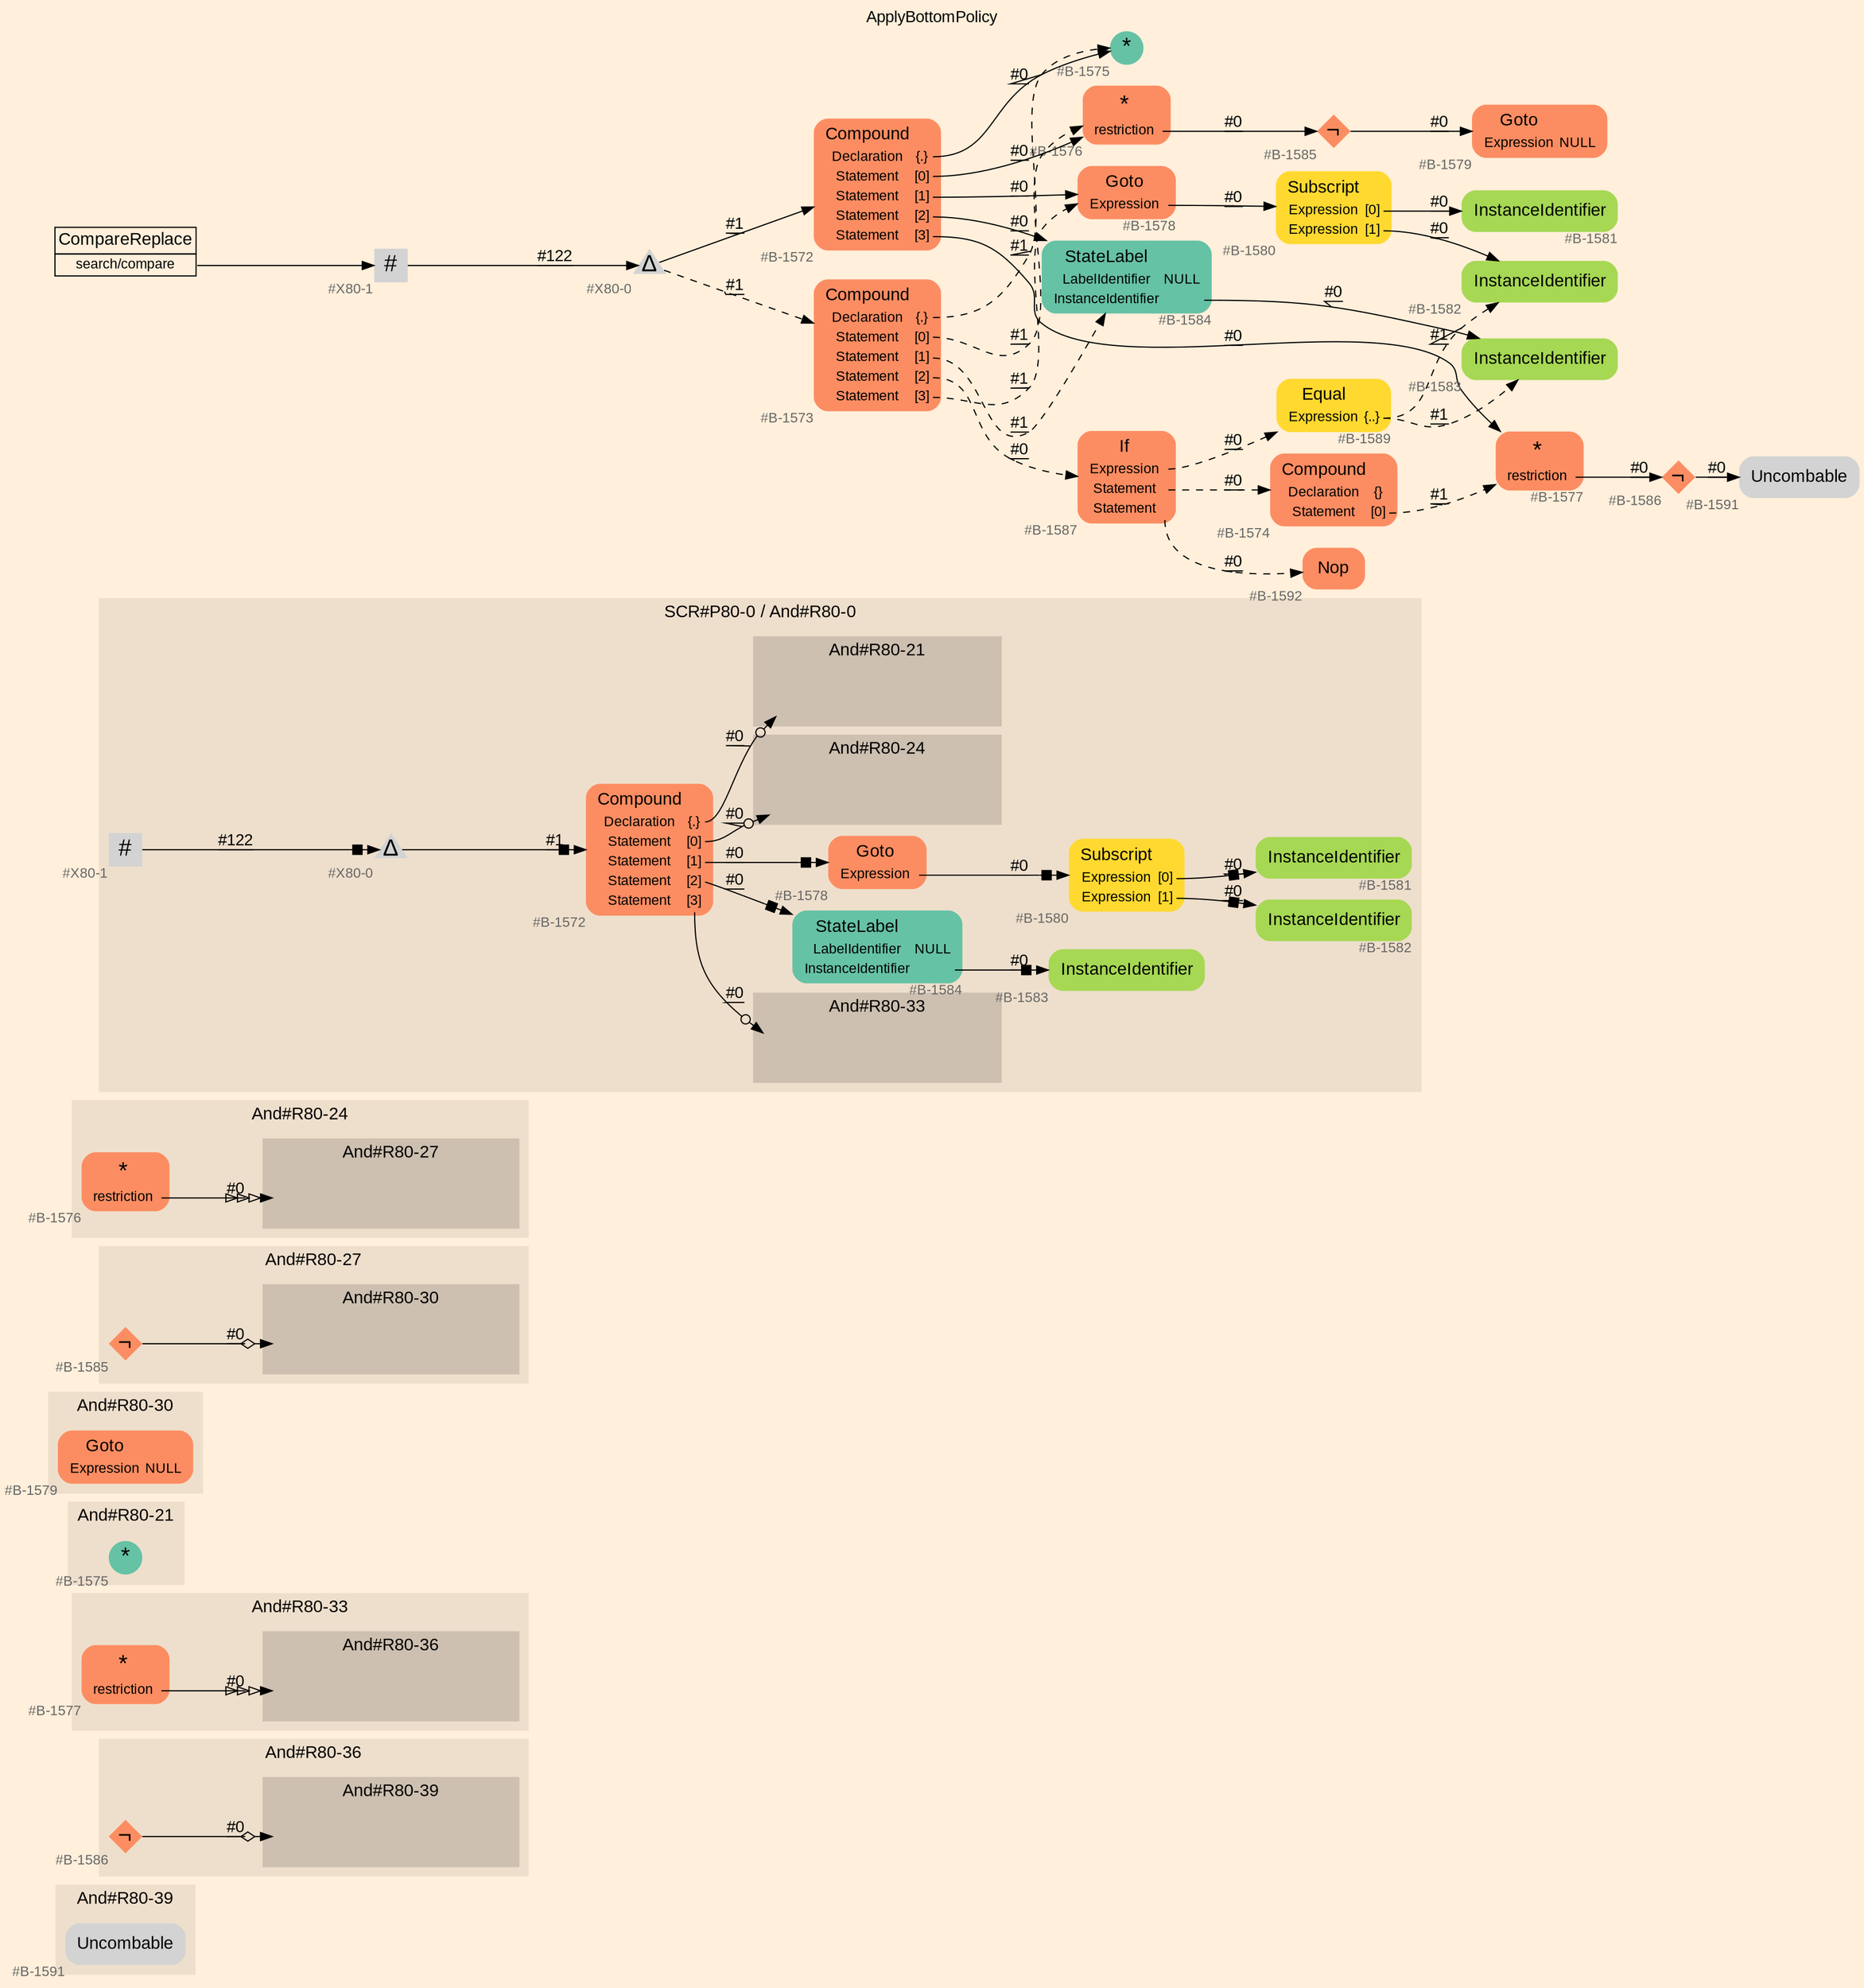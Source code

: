 digraph "ApplyBottomPolicy" {
label = "ApplyBottomPolicy"
labelloc = t
graph [
    rankdir = "LR"
    ranksep = 0.3
    bgcolor = antiquewhite1
    color = black
    fontcolor = black
    fontname = "Arial"
];
node [
    fontname = "Arial"
];
edge [
    fontname = "Arial"
];

// -------------------- figure And#R80-39 --------------------
// -------- region And#R80-39 ----------
subgraph "clusterAnd#R80-39" {
    label = "And#R80-39"
    style = "filled"
    color = antiquewhite2
    fontsize = "15"
    // -------- block And#R80-39/#B-1591 ----------
    "And#R80-39/#B-1591" [
        xlabel = "#B-1591"
        fontsize = "12"
        fontcolor = grey40
        shape = "plaintext"
        label = <<TABLE BORDER="0" CELLBORDER="0" CELLSPACING="0">
         <TR><TD><FONT COLOR="black" POINT-SIZE="15">Uncombable</FONT></TD></TR>
        </TABLE>>
        style = "rounded,filled"
    ];
    
}


// -------------------- figure And#R80-36 --------------------
// -------- region And#R80-36 ----------
subgraph "clusterAnd#R80-36" {
    label = "And#R80-36"
    style = "filled"
    color = antiquewhite2
    fontsize = "15"
    // -------- block And#R80-36/#B-1586 ----------
    "And#R80-36/#B-1586" [
        fillcolor = "/set28/2"
        xlabel = "#B-1586"
        fontsize = "12"
        fontcolor = grey40
        shape = "diamond"
        label = <<FONT COLOR="black" POINT-SIZE="20">¬</FONT>>
        style = "filled"
        penwidth = 0.0
        fixedsize = true
        width = 0.4
        height = 0.4
    ];
    
    // -------- region And#R80-36/And#R80-39 ----------
    subgraph "clusterAnd#R80-36/And#R80-39" {
        label = "And#R80-39"
        style = "filled"
        color = antiquewhite3
        fontsize = "15"
        // -------- block And#R80-36/And#R80-39/#B-1591 ----------
        "And#R80-36/And#R80-39/#B-1591" [
            xlabel = "#B-1591"
            fontsize = "12"
            fontcolor = grey40
            shape = "none"
            style = "invisible"
        ];
        
    }
    
}

"And#R80-36/#B-1586" -> "And#R80-36/And#R80-39/#B-1591" [
    arrowhead="normalnoneodiamond"
    label = "#0"
    decorate = true
    color = black
    fontcolor = black
];


// -------------------- figure And#R80-33 --------------------
// -------- region And#R80-33 ----------
subgraph "clusterAnd#R80-33" {
    label = "And#R80-33"
    style = "filled"
    color = antiquewhite2
    fontsize = "15"
    // -------- block And#R80-33/#B-1577 ----------
    "And#R80-33/#B-1577" [
        fillcolor = "/set28/2"
        xlabel = "#B-1577"
        fontsize = "12"
        fontcolor = grey40
        shape = "plaintext"
        label = <<TABLE BORDER="0" CELLBORDER="0" CELLSPACING="0">
         <TR><TD><FONT COLOR="black" POINT-SIZE="20">*</FONT></TD></TR>
         <TR><TD><FONT COLOR="black" POINT-SIZE="12">restriction</FONT></TD><TD PORT="port0"></TD></TR>
        </TABLE>>
        style = "rounded,filled"
    ];
    
    // -------- region And#R80-33/And#R80-36 ----------
    subgraph "clusterAnd#R80-33/And#R80-36" {
        label = "And#R80-36"
        style = "filled"
        color = antiquewhite3
        fontsize = "15"
        // -------- block And#R80-33/And#R80-36/#B-1586 ----------
        "And#R80-33/And#R80-36/#B-1586" [
            fillcolor = "/set28/2"
            xlabel = "#B-1586"
            fontsize = "12"
            fontcolor = grey40
            shape = "none"
            style = "invisible"
        ];
        
    }
    
}

"And#R80-33/#B-1577":port0 -> "And#R80-33/And#R80-36/#B-1586" [
    arrowhead="normalonormalonormalonormal"
    label = "#0"
    decorate = true
    color = black
    fontcolor = black
];


// -------------------- figure And#R80-21 --------------------
// -------- region And#R80-21 ----------
subgraph "clusterAnd#R80-21" {
    label = "And#R80-21"
    style = "filled"
    color = antiquewhite2
    fontsize = "15"
    // -------- block And#R80-21/#B-1575 ----------
    "And#R80-21/#B-1575" [
        fillcolor = "/set28/1"
        xlabel = "#B-1575"
        fontsize = "12"
        fontcolor = grey40
        shape = "circle"
        label = <<FONT COLOR="black" POINT-SIZE="20">*</FONT>>
        style = "filled"
        penwidth = 0.0
        fixedsize = true
        width = 0.4
        height = 0.4
    ];
    
}


// -------------------- figure And#R80-30 --------------------
// -------- region And#R80-30 ----------
subgraph "clusterAnd#R80-30" {
    label = "And#R80-30"
    style = "filled"
    color = antiquewhite2
    fontsize = "15"
    // -------- block And#R80-30/#B-1579 ----------
    "And#R80-30/#B-1579" [
        fillcolor = "/set28/2"
        xlabel = "#B-1579"
        fontsize = "12"
        fontcolor = grey40
        shape = "plaintext"
        label = <<TABLE BORDER="0" CELLBORDER="0" CELLSPACING="0">
         <TR><TD><FONT COLOR="black" POINT-SIZE="15">Goto</FONT></TD></TR>
         <TR><TD><FONT COLOR="black" POINT-SIZE="12">Expression</FONT></TD><TD PORT="port0"><FONT COLOR="black" POINT-SIZE="12">NULL</FONT></TD></TR>
        </TABLE>>
        style = "rounded,filled"
    ];
    
}


// -------------------- figure And#R80-27 --------------------
// -------- region And#R80-27 ----------
subgraph "clusterAnd#R80-27" {
    label = "And#R80-27"
    style = "filled"
    color = antiquewhite2
    fontsize = "15"
    // -------- block And#R80-27/#B-1585 ----------
    "And#R80-27/#B-1585" [
        fillcolor = "/set28/2"
        xlabel = "#B-1585"
        fontsize = "12"
        fontcolor = grey40
        shape = "diamond"
        label = <<FONT COLOR="black" POINT-SIZE="20">¬</FONT>>
        style = "filled"
        penwidth = 0.0
        fixedsize = true
        width = 0.4
        height = 0.4
    ];
    
    // -------- region And#R80-27/And#R80-30 ----------
    subgraph "clusterAnd#R80-27/And#R80-30" {
        label = "And#R80-30"
        style = "filled"
        color = antiquewhite3
        fontsize = "15"
        // -------- block And#R80-27/And#R80-30/#B-1579 ----------
        "And#R80-27/And#R80-30/#B-1579" [
            fillcolor = "/set28/2"
            xlabel = "#B-1579"
            fontsize = "12"
            fontcolor = grey40
            shape = "none"
            style = "invisible"
        ];
        
    }
    
}

"And#R80-27/#B-1585" -> "And#R80-27/And#R80-30/#B-1579" [
    arrowhead="normalnoneodiamond"
    label = "#0"
    decorate = true
    color = black
    fontcolor = black
];


// -------------------- figure And#R80-24 --------------------
// -------- region And#R80-24 ----------
subgraph "clusterAnd#R80-24" {
    label = "And#R80-24"
    style = "filled"
    color = antiquewhite2
    fontsize = "15"
    // -------- block And#R80-24/#B-1576 ----------
    "And#R80-24/#B-1576" [
        fillcolor = "/set28/2"
        xlabel = "#B-1576"
        fontsize = "12"
        fontcolor = grey40
        shape = "plaintext"
        label = <<TABLE BORDER="0" CELLBORDER="0" CELLSPACING="0">
         <TR><TD><FONT COLOR="black" POINT-SIZE="20">*</FONT></TD></TR>
         <TR><TD><FONT COLOR="black" POINT-SIZE="12">restriction</FONT></TD><TD PORT="port0"></TD></TR>
        </TABLE>>
        style = "rounded,filled"
    ];
    
    // -------- region And#R80-24/And#R80-27 ----------
    subgraph "clusterAnd#R80-24/And#R80-27" {
        label = "And#R80-27"
        style = "filled"
        color = antiquewhite3
        fontsize = "15"
        // -------- block And#R80-24/And#R80-27/#B-1585 ----------
        "And#R80-24/And#R80-27/#B-1585" [
            fillcolor = "/set28/2"
            xlabel = "#B-1585"
            fontsize = "12"
            fontcolor = grey40
            shape = "none"
            style = "invisible"
        ];
        
    }
    
}

"And#R80-24/#B-1576":port0 -> "And#R80-24/And#R80-27/#B-1585" [
    arrowhead="normalonormalonormalonormal"
    label = "#0"
    decorate = true
    color = black
    fontcolor = black
];


// -------------------- figure And#R80-0 --------------------
// -------- region And#R80-0 ----------
subgraph "clusterAnd#R80-0" {
    label = "SCR#P80-0 / And#R80-0"
    style = "filled"
    color = antiquewhite2
    fontsize = "15"
    // -------- block And#R80-0/#B-1572 ----------
    "And#R80-0/#B-1572" [
        fillcolor = "/set28/2"
        xlabel = "#B-1572"
        fontsize = "12"
        fontcolor = grey40
        shape = "plaintext"
        label = <<TABLE BORDER="0" CELLBORDER="0" CELLSPACING="0">
         <TR><TD><FONT COLOR="black" POINT-SIZE="15">Compound</FONT></TD></TR>
         <TR><TD><FONT COLOR="black" POINT-SIZE="12">Declaration</FONT></TD><TD PORT="port0"><FONT COLOR="black" POINT-SIZE="12">{.}</FONT></TD></TR>
         <TR><TD><FONT COLOR="black" POINT-SIZE="12">Statement</FONT></TD><TD PORT="port1"><FONT COLOR="black" POINT-SIZE="12">[0]</FONT></TD></TR>
         <TR><TD><FONT COLOR="black" POINT-SIZE="12">Statement</FONT></TD><TD PORT="port2"><FONT COLOR="black" POINT-SIZE="12">[1]</FONT></TD></TR>
         <TR><TD><FONT COLOR="black" POINT-SIZE="12">Statement</FONT></TD><TD PORT="port3"><FONT COLOR="black" POINT-SIZE="12">[2]</FONT></TD></TR>
         <TR><TD><FONT COLOR="black" POINT-SIZE="12">Statement</FONT></TD><TD PORT="port4"><FONT COLOR="black" POINT-SIZE="12">[3]</FONT></TD></TR>
        </TABLE>>
        style = "rounded,filled"
    ];
    
    // -------- block And#R80-0/#B-1578 ----------
    "And#R80-0/#B-1578" [
        fillcolor = "/set28/2"
        xlabel = "#B-1578"
        fontsize = "12"
        fontcolor = grey40
        shape = "plaintext"
        label = <<TABLE BORDER="0" CELLBORDER="0" CELLSPACING="0">
         <TR><TD><FONT COLOR="black" POINT-SIZE="15">Goto</FONT></TD></TR>
         <TR><TD><FONT COLOR="black" POINT-SIZE="12">Expression</FONT></TD><TD PORT="port0"></TD></TR>
        </TABLE>>
        style = "rounded,filled"
    ];
    
    // -------- block And#R80-0/#B-1580 ----------
    "And#R80-0/#B-1580" [
        fillcolor = "/set28/6"
        xlabel = "#B-1580"
        fontsize = "12"
        fontcolor = grey40
        shape = "plaintext"
        label = <<TABLE BORDER="0" CELLBORDER="0" CELLSPACING="0">
         <TR><TD><FONT COLOR="black" POINT-SIZE="15">Subscript</FONT></TD></TR>
         <TR><TD><FONT COLOR="black" POINT-SIZE="12">Expression</FONT></TD><TD PORT="port0"><FONT COLOR="black" POINT-SIZE="12">[0]</FONT></TD></TR>
         <TR><TD><FONT COLOR="black" POINT-SIZE="12">Expression</FONT></TD><TD PORT="port1"><FONT COLOR="black" POINT-SIZE="12">[1]</FONT></TD></TR>
        </TABLE>>
        style = "rounded,filled"
    ];
    
    // -------- block And#R80-0/#B-1581 ----------
    "And#R80-0/#B-1581" [
        fillcolor = "/set28/5"
        xlabel = "#B-1581"
        fontsize = "12"
        fontcolor = grey40
        shape = "plaintext"
        label = <<TABLE BORDER="0" CELLBORDER="0" CELLSPACING="0">
         <TR><TD><FONT COLOR="black" POINT-SIZE="15">InstanceIdentifier</FONT></TD></TR>
        </TABLE>>
        style = "rounded,filled"
    ];
    
    // -------- block And#R80-0/#B-1582 ----------
    "And#R80-0/#B-1582" [
        fillcolor = "/set28/5"
        xlabel = "#B-1582"
        fontsize = "12"
        fontcolor = grey40
        shape = "plaintext"
        label = <<TABLE BORDER="0" CELLBORDER="0" CELLSPACING="0">
         <TR><TD><FONT COLOR="black" POINT-SIZE="15">InstanceIdentifier</FONT></TD></TR>
        </TABLE>>
        style = "rounded,filled"
    ];
    
    // -------- block And#R80-0/#B-1583 ----------
    "And#R80-0/#B-1583" [
        fillcolor = "/set28/5"
        xlabel = "#B-1583"
        fontsize = "12"
        fontcolor = grey40
        shape = "plaintext"
        label = <<TABLE BORDER="0" CELLBORDER="0" CELLSPACING="0">
         <TR><TD><FONT COLOR="black" POINT-SIZE="15">InstanceIdentifier</FONT></TD></TR>
        </TABLE>>
        style = "rounded,filled"
    ];
    
    // -------- block And#R80-0/#B-1584 ----------
    "And#R80-0/#B-1584" [
        fillcolor = "/set28/1"
        xlabel = "#B-1584"
        fontsize = "12"
        fontcolor = grey40
        shape = "plaintext"
        label = <<TABLE BORDER="0" CELLBORDER="0" CELLSPACING="0">
         <TR><TD><FONT COLOR="black" POINT-SIZE="15">StateLabel</FONT></TD></TR>
         <TR><TD><FONT COLOR="black" POINT-SIZE="12">LabelIdentifier</FONT></TD><TD PORT="port0"><FONT COLOR="black" POINT-SIZE="12">NULL</FONT></TD></TR>
         <TR><TD><FONT COLOR="black" POINT-SIZE="12">InstanceIdentifier</FONT></TD><TD PORT="port1"></TD></TR>
        </TABLE>>
        style = "rounded,filled"
    ];
    
    // -------- block And#R80-0/#X80-0 ----------
    "And#R80-0/#X80-0" [
        xlabel = "#X80-0"
        fontsize = "12"
        fontcolor = grey40
        shape = "triangle"
        label = <<FONT COLOR="black" POINT-SIZE="20">Δ</FONT>>
        style = "filled"
        penwidth = 0.0
        fixedsize = true
        width = 0.4
        height = 0.4
    ];
    
    // -------- block And#R80-0/#X80-1 ----------
    "And#R80-0/#X80-1" [
        xlabel = "#X80-1"
        fontsize = "12"
        fontcolor = grey40
        shape = "square"
        label = <<FONT COLOR="black" POINT-SIZE="20">#</FONT>>
        style = "filled"
        penwidth = 0.0
        fixedsize = true
        width = 0.4
        height = 0.4
    ];
    
    // -------- region And#R80-0/And#R80-24 ----------
    subgraph "clusterAnd#R80-0/And#R80-24" {
        label = "And#R80-24"
        style = "filled"
        color = antiquewhite3
        fontsize = "15"
        // -------- block And#R80-0/And#R80-24/#B-1576 ----------
        "And#R80-0/And#R80-24/#B-1576" [
            fillcolor = "/set28/2"
            xlabel = "#B-1576"
            fontsize = "12"
            fontcolor = grey40
            shape = "none"
            style = "invisible"
        ];
        
    }
    
    // -------- region And#R80-0/And#R80-21 ----------
    subgraph "clusterAnd#R80-0/And#R80-21" {
        label = "And#R80-21"
        style = "filled"
        color = antiquewhite3
        fontsize = "15"
        // -------- block And#R80-0/And#R80-21/#B-1575 ----------
        "And#R80-0/And#R80-21/#B-1575" [
            fillcolor = "/set28/1"
            xlabel = "#B-1575"
            fontsize = "12"
            fontcolor = grey40
            shape = "none"
            style = "invisible"
        ];
        
    }
    
    // -------- region And#R80-0/And#R80-33 ----------
    subgraph "clusterAnd#R80-0/And#R80-33" {
        label = "And#R80-33"
        style = "filled"
        color = antiquewhite3
        fontsize = "15"
        // -------- block And#R80-0/And#R80-33/#B-1577 ----------
        "And#R80-0/And#R80-33/#B-1577" [
            fillcolor = "/set28/2"
            xlabel = "#B-1577"
            fontsize = "12"
            fontcolor = grey40
            shape = "none"
            style = "invisible"
        ];
        
    }
    
}

"And#R80-0/#B-1572":port0 -> "And#R80-0/And#R80-21/#B-1575" [
    arrowhead="normalnoneodot"
    label = "#0"
    decorate = true
    color = black
    fontcolor = black
];

"And#R80-0/#B-1572":port1 -> "And#R80-0/And#R80-24/#B-1576" [
    arrowhead="normalnoneodot"
    label = "#0"
    decorate = true
    color = black
    fontcolor = black
];

"And#R80-0/#B-1572":port2 -> "And#R80-0/#B-1578" [
    arrowhead="normalnonebox"
    label = "#0"
    decorate = true
    color = black
    fontcolor = black
];

"And#R80-0/#B-1572":port3 -> "And#R80-0/#B-1584" [
    arrowhead="normalnonebox"
    label = "#0"
    decorate = true
    color = black
    fontcolor = black
];

"And#R80-0/#B-1572":port4 -> "And#R80-0/And#R80-33/#B-1577" [
    arrowhead="normalnoneodot"
    label = "#0"
    decorate = true
    color = black
    fontcolor = black
];

"And#R80-0/#B-1578":port0 -> "And#R80-0/#B-1580" [
    arrowhead="normalnonebox"
    label = "#0"
    decorate = true
    color = black
    fontcolor = black
];

"And#R80-0/#B-1580":port0 -> "And#R80-0/#B-1581" [
    arrowhead="normalnonebox"
    label = "#0"
    decorate = true
    color = black
    fontcolor = black
];

"And#R80-0/#B-1580":port1 -> "And#R80-0/#B-1582" [
    arrowhead="normalnonebox"
    label = "#0"
    decorate = true
    color = black
    fontcolor = black
];

"And#R80-0/#B-1584":port1 -> "And#R80-0/#B-1583" [
    arrowhead="normalnonebox"
    label = "#0"
    decorate = true
    color = black
    fontcolor = black
];

"And#R80-0/#X80-0" -> "And#R80-0/#B-1572" [
    arrowhead="normalnonebox"
    label = "#1"
    decorate = true
    color = black
    fontcolor = black
];

"And#R80-0/#X80-1" -> "And#R80-0/#X80-0" [
    arrowhead="normalnonebox"
    label = "#122"
    decorate = true
    color = black
    fontcolor = black
];


// -------------------- transformation figure --------------------
// -------- block CR#X80-2 ----------
"CR#X80-2" [
    fillcolor = antiquewhite1
    fontsize = "12"
    fontcolor = grey40
    shape = "plaintext"
    label = <<TABLE BORDER="0" CELLBORDER="1" CELLSPACING="0">
     <TR><TD><FONT COLOR="black" POINT-SIZE="15">CompareReplace</FONT></TD></TR>
     <TR><TD PORT="port0"><FONT COLOR="black" POINT-SIZE="12">search/compare</FONT></TD></TR>
    </TABLE>>
    style = "filled"
    color = black
];

// -------- block #X80-1 ----------
"#X80-1" [
    xlabel = "#X80-1"
    fontsize = "12"
    fontcolor = grey40
    shape = "square"
    label = <<FONT COLOR="black" POINT-SIZE="20">#</FONT>>
    style = "filled"
    penwidth = 0.0
    fixedsize = true
    width = 0.4
    height = 0.4
];

// -------- block #X80-0 ----------
"#X80-0" [
    xlabel = "#X80-0"
    fontsize = "12"
    fontcolor = grey40
    shape = "triangle"
    label = <<FONT COLOR="black" POINT-SIZE="20">Δ</FONT>>
    style = "filled"
    penwidth = 0.0
    fixedsize = true
    width = 0.4
    height = 0.4
];

// -------- block #B-1572 ----------
"#B-1572" [
    fillcolor = "/set28/2"
    xlabel = "#B-1572"
    fontsize = "12"
    fontcolor = grey40
    shape = "plaintext"
    label = <<TABLE BORDER="0" CELLBORDER="0" CELLSPACING="0">
     <TR><TD><FONT COLOR="black" POINT-SIZE="15">Compound</FONT></TD></TR>
     <TR><TD><FONT COLOR="black" POINT-SIZE="12">Declaration</FONT></TD><TD PORT="port0"><FONT COLOR="black" POINT-SIZE="12">{.}</FONT></TD></TR>
     <TR><TD><FONT COLOR="black" POINT-SIZE="12">Statement</FONT></TD><TD PORT="port1"><FONT COLOR="black" POINT-SIZE="12">[0]</FONT></TD></TR>
     <TR><TD><FONT COLOR="black" POINT-SIZE="12">Statement</FONT></TD><TD PORT="port2"><FONT COLOR="black" POINT-SIZE="12">[1]</FONT></TD></TR>
     <TR><TD><FONT COLOR="black" POINT-SIZE="12">Statement</FONT></TD><TD PORT="port3"><FONT COLOR="black" POINT-SIZE="12">[2]</FONT></TD></TR>
     <TR><TD><FONT COLOR="black" POINT-SIZE="12">Statement</FONT></TD><TD PORT="port4"><FONT COLOR="black" POINT-SIZE="12">[3]</FONT></TD></TR>
    </TABLE>>
    style = "rounded,filled"
];

// -------- block #B-1575 ----------
"#B-1575" [
    fillcolor = "/set28/1"
    xlabel = "#B-1575"
    fontsize = "12"
    fontcolor = grey40
    shape = "circle"
    label = <<FONT COLOR="black" POINT-SIZE="20">*</FONT>>
    style = "filled"
    penwidth = 0.0
    fixedsize = true
    width = 0.4
    height = 0.4
];

// -------- block #B-1576 ----------
"#B-1576" [
    fillcolor = "/set28/2"
    xlabel = "#B-1576"
    fontsize = "12"
    fontcolor = grey40
    shape = "plaintext"
    label = <<TABLE BORDER="0" CELLBORDER="0" CELLSPACING="0">
     <TR><TD><FONT COLOR="black" POINT-SIZE="20">*</FONT></TD></TR>
     <TR><TD><FONT COLOR="black" POINT-SIZE="12">restriction</FONT></TD><TD PORT="port0"></TD></TR>
    </TABLE>>
    style = "rounded,filled"
];

// -------- block #B-1585 ----------
"#B-1585" [
    fillcolor = "/set28/2"
    xlabel = "#B-1585"
    fontsize = "12"
    fontcolor = grey40
    shape = "diamond"
    label = <<FONT COLOR="black" POINT-SIZE="20">¬</FONT>>
    style = "filled"
    penwidth = 0.0
    fixedsize = true
    width = 0.4
    height = 0.4
];

// -------- block #B-1579 ----------
"#B-1579" [
    fillcolor = "/set28/2"
    xlabel = "#B-1579"
    fontsize = "12"
    fontcolor = grey40
    shape = "plaintext"
    label = <<TABLE BORDER="0" CELLBORDER="0" CELLSPACING="0">
     <TR><TD><FONT COLOR="black" POINT-SIZE="15">Goto</FONT></TD></TR>
     <TR><TD><FONT COLOR="black" POINT-SIZE="12">Expression</FONT></TD><TD PORT="port0"><FONT COLOR="black" POINT-SIZE="12">NULL</FONT></TD></TR>
    </TABLE>>
    style = "rounded,filled"
];

// -------- block #B-1578 ----------
"#B-1578" [
    fillcolor = "/set28/2"
    xlabel = "#B-1578"
    fontsize = "12"
    fontcolor = grey40
    shape = "plaintext"
    label = <<TABLE BORDER="0" CELLBORDER="0" CELLSPACING="0">
     <TR><TD><FONT COLOR="black" POINT-SIZE="15">Goto</FONT></TD></TR>
     <TR><TD><FONT COLOR="black" POINT-SIZE="12">Expression</FONT></TD><TD PORT="port0"></TD></TR>
    </TABLE>>
    style = "rounded,filled"
];

// -------- block #B-1580 ----------
"#B-1580" [
    fillcolor = "/set28/6"
    xlabel = "#B-1580"
    fontsize = "12"
    fontcolor = grey40
    shape = "plaintext"
    label = <<TABLE BORDER="0" CELLBORDER="0" CELLSPACING="0">
     <TR><TD><FONT COLOR="black" POINT-SIZE="15">Subscript</FONT></TD></TR>
     <TR><TD><FONT COLOR="black" POINT-SIZE="12">Expression</FONT></TD><TD PORT="port0"><FONT COLOR="black" POINT-SIZE="12">[0]</FONT></TD></TR>
     <TR><TD><FONT COLOR="black" POINT-SIZE="12">Expression</FONT></TD><TD PORT="port1"><FONT COLOR="black" POINT-SIZE="12">[1]</FONT></TD></TR>
    </TABLE>>
    style = "rounded,filled"
];

// -------- block #B-1581 ----------
"#B-1581" [
    fillcolor = "/set28/5"
    xlabel = "#B-1581"
    fontsize = "12"
    fontcolor = grey40
    shape = "plaintext"
    label = <<TABLE BORDER="0" CELLBORDER="0" CELLSPACING="0">
     <TR><TD><FONT COLOR="black" POINT-SIZE="15">InstanceIdentifier</FONT></TD></TR>
    </TABLE>>
    style = "rounded,filled"
];

// -------- block #B-1582 ----------
"#B-1582" [
    fillcolor = "/set28/5"
    xlabel = "#B-1582"
    fontsize = "12"
    fontcolor = grey40
    shape = "plaintext"
    label = <<TABLE BORDER="0" CELLBORDER="0" CELLSPACING="0">
     <TR><TD><FONT COLOR="black" POINT-SIZE="15">InstanceIdentifier</FONT></TD></TR>
    </TABLE>>
    style = "rounded,filled"
];

// -------- block #B-1584 ----------
"#B-1584" [
    fillcolor = "/set28/1"
    xlabel = "#B-1584"
    fontsize = "12"
    fontcolor = grey40
    shape = "plaintext"
    label = <<TABLE BORDER="0" CELLBORDER="0" CELLSPACING="0">
     <TR><TD><FONT COLOR="black" POINT-SIZE="15">StateLabel</FONT></TD></TR>
     <TR><TD><FONT COLOR="black" POINT-SIZE="12">LabelIdentifier</FONT></TD><TD PORT="port0"><FONT COLOR="black" POINT-SIZE="12">NULL</FONT></TD></TR>
     <TR><TD><FONT COLOR="black" POINT-SIZE="12">InstanceIdentifier</FONT></TD><TD PORT="port1"></TD></TR>
    </TABLE>>
    style = "rounded,filled"
];

// -------- block #B-1583 ----------
"#B-1583" [
    fillcolor = "/set28/5"
    xlabel = "#B-1583"
    fontsize = "12"
    fontcolor = grey40
    shape = "plaintext"
    label = <<TABLE BORDER="0" CELLBORDER="0" CELLSPACING="0">
     <TR><TD><FONT COLOR="black" POINT-SIZE="15">InstanceIdentifier</FONT></TD></TR>
    </TABLE>>
    style = "rounded,filled"
];

// -------- block #B-1577 ----------
"#B-1577" [
    fillcolor = "/set28/2"
    xlabel = "#B-1577"
    fontsize = "12"
    fontcolor = grey40
    shape = "plaintext"
    label = <<TABLE BORDER="0" CELLBORDER="0" CELLSPACING="0">
     <TR><TD><FONT COLOR="black" POINT-SIZE="20">*</FONT></TD></TR>
     <TR><TD><FONT COLOR="black" POINT-SIZE="12">restriction</FONT></TD><TD PORT="port0"></TD></TR>
    </TABLE>>
    style = "rounded,filled"
];

// -------- block #B-1586 ----------
"#B-1586" [
    fillcolor = "/set28/2"
    xlabel = "#B-1586"
    fontsize = "12"
    fontcolor = grey40
    shape = "diamond"
    label = <<FONT COLOR="black" POINT-SIZE="20">¬</FONT>>
    style = "filled"
    penwidth = 0.0
    fixedsize = true
    width = 0.4
    height = 0.4
];

// -------- block #B-1591 ----------
"#B-1591" [
    xlabel = "#B-1591"
    fontsize = "12"
    fontcolor = grey40
    shape = "plaintext"
    label = <<TABLE BORDER="0" CELLBORDER="0" CELLSPACING="0">
     <TR><TD><FONT COLOR="black" POINT-SIZE="15">Uncombable</FONT></TD></TR>
    </TABLE>>
    style = "rounded,filled"
];

// -------- block #B-1573 ----------
"#B-1573" [
    fillcolor = "/set28/2"
    xlabel = "#B-1573"
    fontsize = "12"
    fontcolor = grey40
    shape = "plaintext"
    label = <<TABLE BORDER="0" CELLBORDER="0" CELLSPACING="0">
     <TR><TD><FONT COLOR="black" POINT-SIZE="15">Compound</FONT></TD></TR>
     <TR><TD><FONT COLOR="black" POINT-SIZE="12">Declaration</FONT></TD><TD PORT="port0"><FONT COLOR="black" POINT-SIZE="12">{.}</FONT></TD></TR>
     <TR><TD><FONT COLOR="black" POINT-SIZE="12">Statement</FONT></TD><TD PORT="port1"><FONT COLOR="black" POINT-SIZE="12">[0]</FONT></TD></TR>
     <TR><TD><FONT COLOR="black" POINT-SIZE="12">Statement</FONT></TD><TD PORT="port2"><FONT COLOR="black" POINT-SIZE="12">[1]</FONT></TD></TR>
     <TR><TD><FONT COLOR="black" POINT-SIZE="12">Statement</FONT></TD><TD PORT="port3"><FONT COLOR="black" POINT-SIZE="12">[2]</FONT></TD></TR>
     <TR><TD><FONT COLOR="black" POINT-SIZE="12">Statement</FONT></TD><TD PORT="port4"><FONT COLOR="black" POINT-SIZE="12">[3]</FONT></TD></TR>
    </TABLE>>
    style = "rounded,filled"
];

// -------- block #B-1587 ----------
"#B-1587" [
    fillcolor = "/set28/2"
    xlabel = "#B-1587"
    fontsize = "12"
    fontcolor = grey40
    shape = "plaintext"
    label = <<TABLE BORDER="0" CELLBORDER="0" CELLSPACING="0">
     <TR><TD><FONT COLOR="black" POINT-SIZE="15">If</FONT></TD></TR>
     <TR><TD><FONT COLOR="black" POINT-SIZE="12">Expression</FONT></TD><TD PORT="port0"></TD></TR>
     <TR><TD><FONT COLOR="black" POINT-SIZE="12">Statement</FONT></TD><TD PORT="port1"></TD></TR>
     <TR><TD><FONT COLOR="black" POINT-SIZE="12">Statement</FONT></TD><TD PORT="port2"></TD></TR>
    </TABLE>>
    style = "rounded,filled"
];

// -------- block #B-1589 ----------
"#B-1589" [
    fillcolor = "/set28/6"
    xlabel = "#B-1589"
    fontsize = "12"
    fontcolor = grey40
    shape = "plaintext"
    label = <<TABLE BORDER="0" CELLBORDER="0" CELLSPACING="0">
     <TR><TD><FONT COLOR="black" POINT-SIZE="15">Equal</FONT></TD></TR>
     <TR><TD><FONT COLOR="black" POINT-SIZE="12">Expression</FONT></TD><TD PORT="port0"><FONT COLOR="black" POINT-SIZE="12">{..}</FONT></TD></TR>
    </TABLE>>
    style = "rounded,filled"
];

// -------- block #B-1574 ----------
"#B-1574" [
    fillcolor = "/set28/2"
    xlabel = "#B-1574"
    fontsize = "12"
    fontcolor = grey40
    shape = "plaintext"
    label = <<TABLE BORDER="0" CELLBORDER="0" CELLSPACING="0">
     <TR><TD><FONT COLOR="black" POINT-SIZE="15">Compound</FONT></TD></TR>
     <TR><TD><FONT COLOR="black" POINT-SIZE="12">Declaration</FONT></TD><TD PORT="port0"><FONT COLOR="black" POINT-SIZE="12">{}</FONT></TD></TR>
     <TR><TD><FONT COLOR="black" POINT-SIZE="12">Statement</FONT></TD><TD PORT="port1"><FONT COLOR="black" POINT-SIZE="12">[0]</FONT></TD></TR>
    </TABLE>>
    style = "rounded,filled"
];

// -------- block #B-1592 ----------
"#B-1592" [
    fillcolor = "/set28/2"
    xlabel = "#B-1592"
    fontsize = "12"
    fontcolor = grey40
    shape = "plaintext"
    label = <<TABLE BORDER="0" CELLBORDER="0" CELLSPACING="0">
     <TR><TD><FONT COLOR="black" POINT-SIZE="15">Nop</FONT></TD></TR>
    </TABLE>>
    style = "rounded,filled"
];

"CR#X80-2":port0 -> "#X80-1" [
    label = ""
    decorate = true
    color = black
    fontcolor = black
];

"#X80-1" -> "#X80-0" [
    label = "#122"
    decorate = true
    color = black
    fontcolor = black
];

"#X80-0" -> "#B-1572" [
    label = "#1"
    decorate = true
    color = black
    fontcolor = black
];

"#X80-0" -> "#B-1573" [
    style="dashed"
    label = "#1"
    decorate = true
    color = black
    fontcolor = black
];

"#B-1572":port0 -> "#B-1575" [
    label = "#0"
    decorate = true
    color = black
    fontcolor = black
];

"#B-1572":port1 -> "#B-1576" [
    label = "#0"
    decorate = true
    color = black
    fontcolor = black
];

"#B-1572":port2 -> "#B-1578" [
    label = "#0"
    decorate = true
    color = black
    fontcolor = black
];

"#B-1572":port3 -> "#B-1584" [
    label = "#0"
    decorate = true
    color = black
    fontcolor = black
];

"#B-1572":port4 -> "#B-1577" [
    label = "#0"
    decorate = true
    color = black
    fontcolor = black
];

"#B-1576":port0 -> "#B-1585" [
    label = "#0"
    decorate = true
    color = black
    fontcolor = black
];

"#B-1585" -> "#B-1579" [
    label = "#0"
    decorate = true
    color = black
    fontcolor = black
];

"#B-1578":port0 -> "#B-1580" [
    label = "#0"
    decorate = true
    color = black
    fontcolor = black
];

"#B-1580":port0 -> "#B-1581" [
    label = "#0"
    decorate = true
    color = black
    fontcolor = black
];

"#B-1580":port1 -> "#B-1582" [
    label = "#0"
    decorate = true
    color = black
    fontcolor = black
];

"#B-1584":port1 -> "#B-1583" [
    label = "#0"
    decorate = true
    color = black
    fontcolor = black
];

"#B-1577":port0 -> "#B-1586" [
    label = "#0"
    decorate = true
    color = black
    fontcolor = black
];

"#B-1586" -> "#B-1591" [
    label = "#0"
    decorate = true
    color = black
    fontcolor = black
];

"#B-1573":port0 -> "#B-1575" [
    style="dashed"
    label = "#1"
    decorate = true
    color = black
    fontcolor = black
];

"#B-1573":port1 -> "#B-1576" [
    style="dashed"
    label = "#1"
    decorate = true
    color = black
    fontcolor = black
];

"#B-1573":port2 -> "#B-1584" [
    style="dashed"
    label = "#1"
    decorate = true
    color = black
    fontcolor = black
];

"#B-1573":port3 -> "#B-1587" [
    style="dashed"
    label = "#0"
    decorate = true
    color = black
    fontcolor = black
];

"#B-1573":port4 -> "#B-1578" [
    style="dashed"
    label = "#1"
    decorate = true
    color = black
    fontcolor = black
];

"#B-1587":port0 -> "#B-1589" [
    style="dashed"
    label = "#0"
    decorate = true
    color = black
    fontcolor = black
];

"#B-1587":port1 -> "#B-1574" [
    style="dashed"
    label = "#0"
    decorate = true
    color = black
    fontcolor = black
];

"#B-1587":port2 -> "#B-1592" [
    style="dashed"
    label = "#0"
    decorate = true
    color = black
    fontcolor = black
];

"#B-1589":port0 -> "#B-1582" [
    style="dashed"
    label = "#1"
    decorate = true
    color = black
    fontcolor = black
];

"#B-1589":port0 -> "#B-1583" [
    style="dashed"
    label = "#1"
    decorate = true
    color = black
    fontcolor = black
];

"#B-1574":port1 -> "#B-1577" [
    style="dashed"
    label = "#1"
    decorate = true
    color = black
    fontcolor = black
];


}
